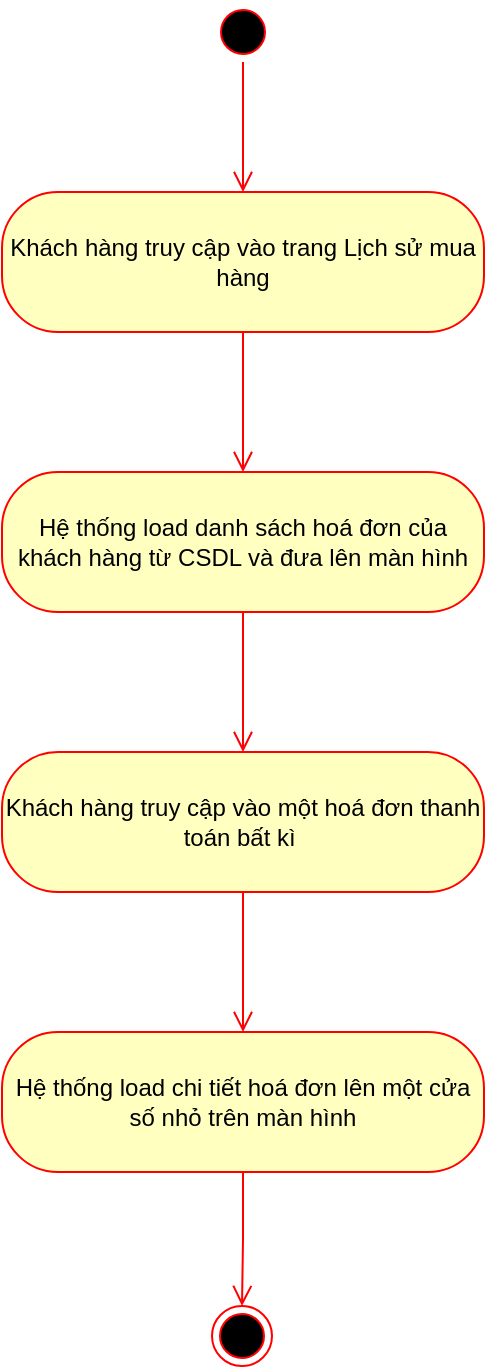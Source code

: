 <mxfile version="16.5.1" type="device"><diagram id="AcsiWmHQyFGquYdm_y9N" name="Page-1"><mxGraphModel dx="1102" dy="905" grid="1" gridSize="10" guides="1" tooltips="1" connect="1" arrows="1" fold="1" page="1" pageScale="1" pageWidth="850" pageHeight="1100" math="0" shadow="0"><root><mxCell id="0"/><mxCell id="1" parent="0"/><mxCell id="16gyaqh5jp1LO1Qn1m7W-1" value="" style="ellipse;html=1;shape=startState;fillColor=#000000;strokeColor=#ff0000;" parent="1" vertex="1"><mxGeometry x="410.5" y="258" width="30" height="30" as="geometry"/></mxCell><mxCell id="16gyaqh5jp1LO1Qn1m7W-2" value="" style="edgeStyle=orthogonalEdgeStyle;html=1;verticalAlign=bottom;endArrow=open;endSize=8;strokeColor=#ff0000;rounded=0;" parent="1" source="16gyaqh5jp1LO1Qn1m7W-1" target="16gyaqh5jp1LO1Qn1m7W-3" edge="1"><mxGeometry relative="1" as="geometry"><mxPoint x="421" y="323" as="targetPoint"/></mxGeometry></mxCell><mxCell id="16gyaqh5jp1LO1Qn1m7W-3" value="Khách hàng truy cập vào trang Lịch sử mua hàng" style="rounded=1;whiteSpace=wrap;html=1;arcSize=40;fontColor=#000000;fillColor=#ffffc0;strokeColor=#ff0000;" parent="1" vertex="1"><mxGeometry x="305" y="353" width="241" height="70" as="geometry"/></mxCell><mxCell id="16gyaqh5jp1LO1Qn1m7W-4" value="" style="edgeStyle=orthogonalEdgeStyle;html=1;verticalAlign=bottom;endArrow=open;endSize=8;strokeColor=#ff0000;rounded=0;" parent="1" source="16gyaqh5jp1LO1Qn1m7W-3" target="16gyaqh5jp1LO1Qn1m7W-8" edge="1"><mxGeometry relative="1" as="geometry"><mxPoint x="440.524" y="503" as="targetPoint"/></mxGeometry></mxCell><mxCell id="16gyaqh5jp1LO1Qn1m7W-6" value="" style="edgeStyle=orthogonalEdgeStyle;html=1;verticalAlign=bottom;endArrow=open;endSize=8;strokeColor=#ff0000;rounded=0;" parent="1" source="16gyaqh5jp1LO1Qn1m7W-8" target="16gyaqh5jp1LO1Qn1m7W-9" edge="1"><mxGeometry relative="1" as="geometry"><mxPoint x="422.524" y="663" as="targetPoint"/><mxPoint x="440.524" y="563" as="sourcePoint"/><Array as="points"/></mxGeometry></mxCell><mxCell id="16gyaqh5jp1LO1Qn1m7W-8" value="Hệ thống load danh sách hoá đơn của khách hàng từ CSDL và đưa lên màn hình" style="rounded=1;whiteSpace=wrap;html=1;arcSize=40;fontColor=#000000;fillColor=#ffffc0;strokeColor=#ff0000;" parent="1" vertex="1"><mxGeometry x="305" y="493" width="241" height="70" as="geometry"/></mxCell><mxCell id="16gyaqh5jp1LO1Qn1m7W-9" value="Khách hàng truy cập vào một hoá đơn thanh toán bất kì&amp;nbsp;" style="rounded=1;whiteSpace=wrap;html=1;arcSize=40;fontColor=#000000;fillColor=#ffffc0;strokeColor=#ff0000;" parent="1" vertex="1"><mxGeometry x="305" y="633" width="241" height="70" as="geometry"/></mxCell><mxCell id="16gyaqh5jp1LO1Qn1m7W-10" value="Hệ thống load chi tiết hoá đơn lên một cửa số nhỏ trên màn hình" style="rounded=1;whiteSpace=wrap;html=1;arcSize=40;fontColor=#000000;fillColor=#ffffc0;strokeColor=#ff0000;" parent="1" vertex="1"><mxGeometry x="305" y="773" width="241" height="70" as="geometry"/></mxCell><mxCell id="16gyaqh5jp1LO1Qn1m7W-12" value="" style="edgeStyle=orthogonalEdgeStyle;html=1;verticalAlign=bottom;endArrow=open;endSize=8;strokeColor=#ff0000;rounded=0;" parent="1" source="16gyaqh5jp1LO1Qn1m7W-9" target="16gyaqh5jp1LO1Qn1m7W-10" edge="1"><mxGeometry relative="1" as="geometry"><mxPoint x="431" y="643" as="targetPoint"/><mxPoint x="431" y="573" as="sourcePoint"/><Array as="points"/></mxGeometry></mxCell><mxCell id="eM1fIop75ZdLeXXtrJYQ-1" value="" style="ellipse;html=1;shape=endState;fillColor=#000000;strokeColor=#ff0000;" parent="1" vertex="1"><mxGeometry x="410" y="910" width="30" height="30" as="geometry"/></mxCell><mxCell id="eM1fIop75ZdLeXXtrJYQ-2" value="" style="edgeStyle=orthogonalEdgeStyle;html=1;verticalAlign=bottom;endArrow=open;endSize=8;strokeColor=#ff0000;rounded=0;" parent="1" source="16gyaqh5jp1LO1Qn1m7W-10" target="eM1fIop75ZdLeXXtrJYQ-1" edge="1"><mxGeometry relative="1" as="geometry"><mxPoint x="435.5" y="783" as="targetPoint"/><mxPoint x="435.5" y="713" as="sourcePoint"/><Array as="points"/></mxGeometry></mxCell></root></mxGraphModel></diagram></mxfile>